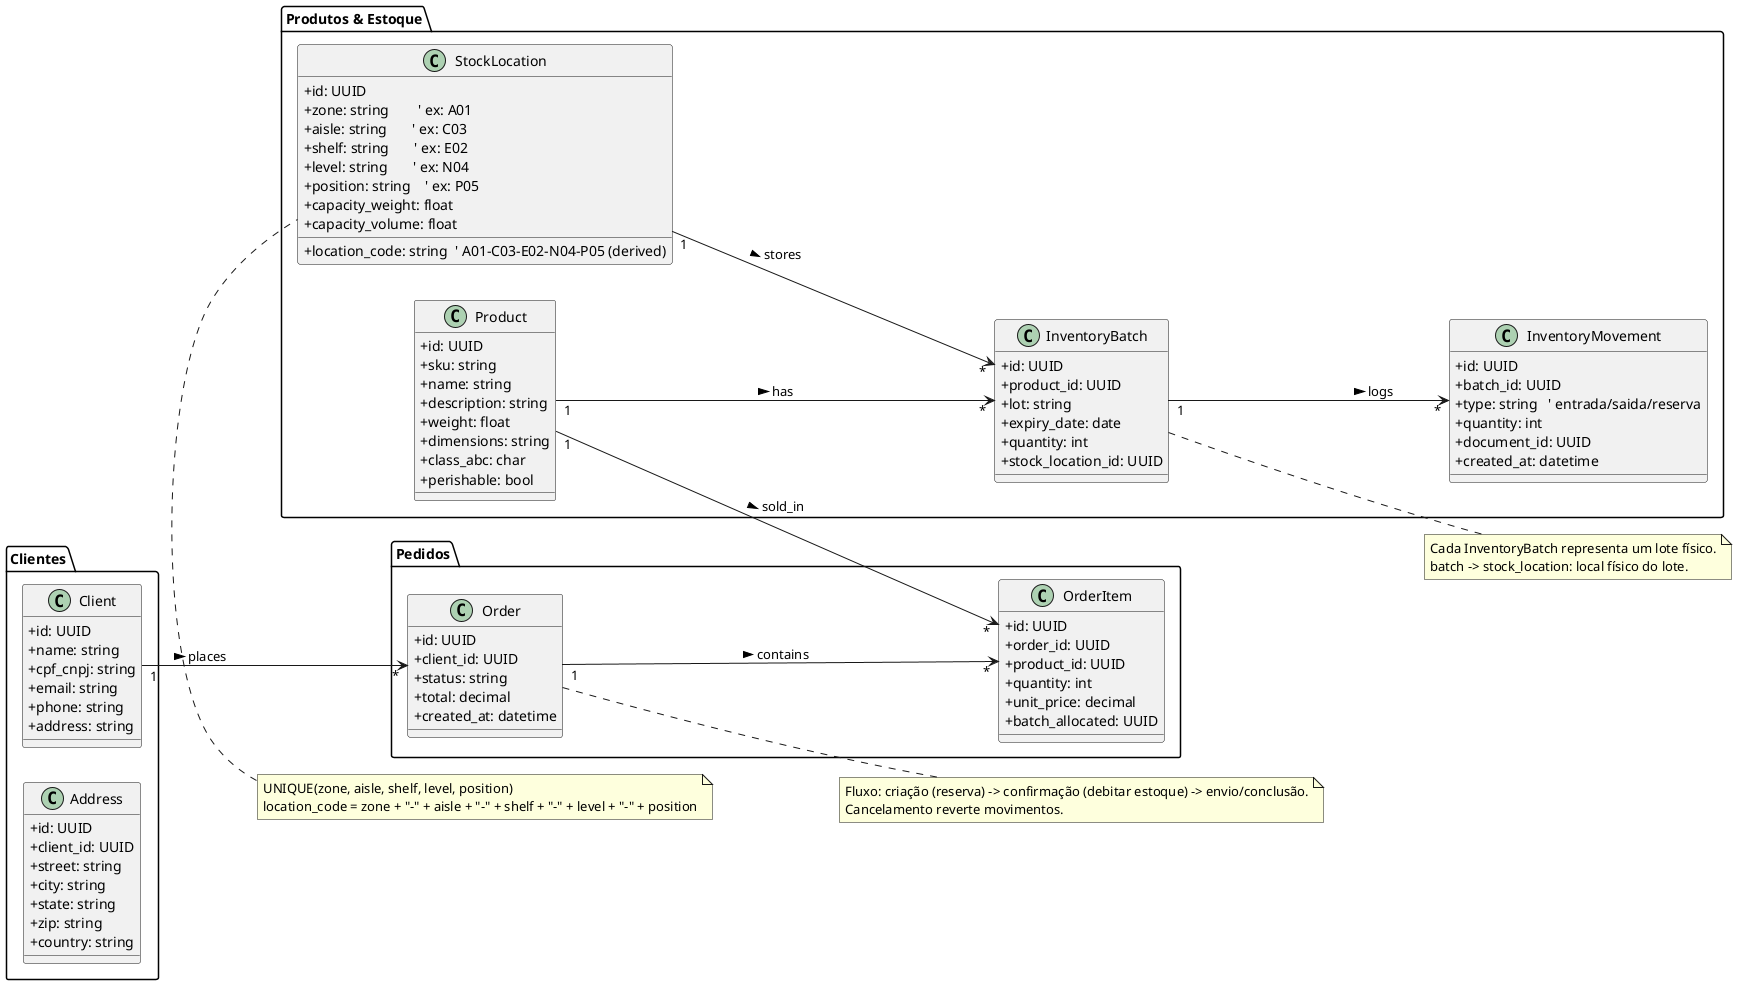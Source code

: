 @startuml
' layout e estética
skinparam classAttributeIconSize 0
left to right direction

' Pacote: Clientes
package "Clientes" {
  class Client {
    +id: UUID
    +name: string
    +cpf_cnpj: string
    +email: string
    +phone: string
    +address: string
  }

  class Address {
    +id: UUID
    +client_id: UUID
    +street: string
    +city: string
    +state: string
    +zip: string
    +country: string
  }
}

' Pacote: Produtos / Estoque
package "Produtos & Estoque" {
  class Product {
    +id: UUID
    +sku: string
    +name: string
    +description: string
    +weight: float
    +dimensions: string
    +class_abc: char
    +perishable: bool
  }

  class StockLocation {
    +id: UUID
    +zone: string        ' ex: A01
    +aisle: string       ' ex: C03
    +shelf: string       ' ex: E02
    +level: string       ' ex: N04
    +position: string    ' ex: P05
    +capacity_weight: float
    +capacity_volume: float
    +location_code: string  ' A01-C03-E02-N04-P05 (derived)
  }

  class InventoryBatch {
    +id: UUID
    +product_id: UUID
    +lot: string
    +expiry_date: date
    +quantity: int
    +stock_location_id: UUID
  }

  class InventoryMovement {
    +id: UUID
    +batch_id: UUID
    +type: string   ' entrada/saida/reserva
    +quantity: int
    +document_id: UUID
    +created_at: datetime
  }
}

' Pacote: Pedidos
package "Pedidos" {
  class Order {
    +id: UUID
    +client_id: UUID
    +status: string
    +total: decimal
    +created_at: datetime
  }

  class OrderItem {
    +id: UUID
    +order_id: UUID
    +product_id: UUID
    +quantity: int
    +unit_price: decimal
    +batch_allocated: UUID
  }
}

' Relacionamentos e multiplicidades (legíveis)
Client "1" --> "*" Order : places >
Order "1" --> "*" OrderItem : contains >
Product "1" --> "*" InventoryBatch : has >
InventoryBatch "1" --> "*" InventoryMovement : logs >
StockLocation "1" --> "*" InventoryBatch : stores >
Product "1" --> "*" OrderItem : sold_in >

' Notas / restrições
note top of StockLocation
  UNIQUE(zone, aisle, shelf, level, position)
  location_code = zone + "-" + aisle + "-" + shelf + "-" + level + "-" + position
end note

note right of InventoryBatch
  Cada InventoryBatch representa um lote físico.
  batch -> stock_location: local físico do lote.
end note

note right of Order
  Fluxo: criação (reserva) -> confirmação (debitar estoque) -> envio/conclusão.
  Cancelamento reverte movimentos.
end note

@enduml
